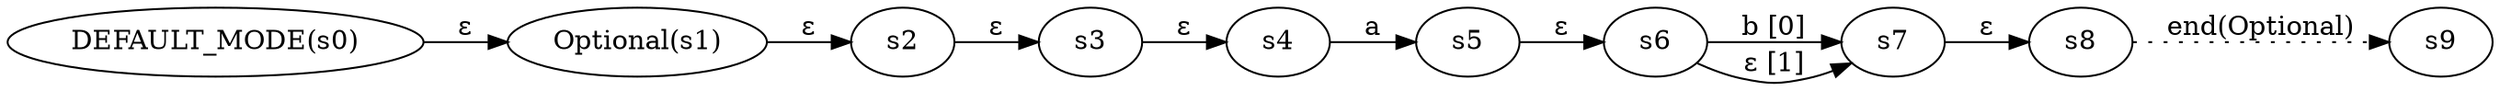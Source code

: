digraph ATN {
  rankdir=LR;

  "DEFAULT_MODE(s0)" -> "Optional(s1)" [label=ε]
  "Optional(s1)" -> s2 [label=ε]
  s2 -> s3 [label=ε]
  s3 -> s4 [label=ε]
  s4 -> s5 [label=a]
  s5 -> s6 [label=ε]
  s6 -> s7 [label="b [0]"]
  s7 -> s8 [label=ε]
  s8 -> s9 [label="end(Optional)", style=dotted]
  s6 -> s7 [label="ε [1]"]
}